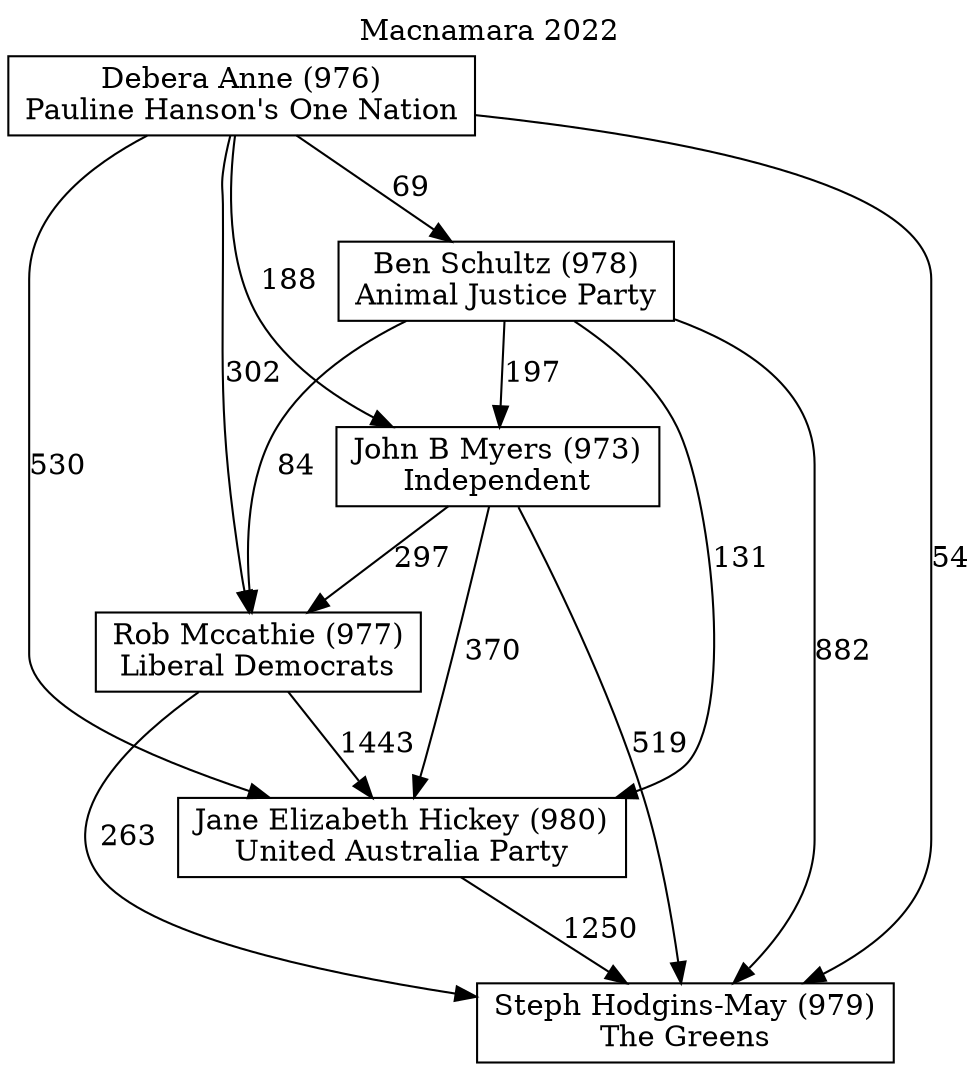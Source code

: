 // House preference flow
digraph "Steph Hodgins-May (979)_Macnamara_2022" {
	graph [label="Macnamara 2022" labelloc=t mclimit=10]
	node [shape=box]
	"Rob Mccathie (977)" [label="Rob Mccathie (977)
Liberal Democrats"]
	"Ben Schultz (978)" [label="Ben Schultz (978)
Animal Justice Party"]
	"John B Myers (973)" [label="John B Myers (973)
Independent"]
	"Steph Hodgins-May (979)" [label="Steph Hodgins-May (979)
The Greens"]
	"Jane Elizabeth Hickey (980)" [label="Jane Elizabeth Hickey (980)
United Australia Party"]
	"Debera Anne (976)" [label="Debera Anne (976)
Pauline Hanson's One Nation"]
	"John B Myers (973)" -> "Rob Mccathie (977)" [label=297]
	"Rob Mccathie (977)" -> "Jane Elizabeth Hickey (980)" [label=1443]
	"John B Myers (973)" -> "Jane Elizabeth Hickey (980)" [label=370]
	"Debera Anne (976)" -> "Rob Mccathie (977)" [label=302]
	"Ben Schultz (978)" -> "Rob Mccathie (977)" [label=84]
	"John B Myers (973)" -> "Steph Hodgins-May (979)" [label=519]
	"Debera Anne (976)" -> "Ben Schultz (978)" [label=69]
	"Jane Elizabeth Hickey (980)" -> "Steph Hodgins-May (979)" [label=1250]
	"Debera Anne (976)" -> "John B Myers (973)" [label=188]
	"Ben Schultz (978)" -> "Steph Hodgins-May (979)" [label=882]
	"Ben Schultz (978)" -> "John B Myers (973)" [label=197]
	"Rob Mccathie (977)" -> "Steph Hodgins-May (979)" [label=263]
	"Ben Schultz (978)" -> "Jane Elizabeth Hickey (980)" [label=131]
	"Debera Anne (976)" -> "Steph Hodgins-May (979)" [label=54]
	"Debera Anne (976)" -> "Jane Elizabeth Hickey (980)" [label=530]
}
